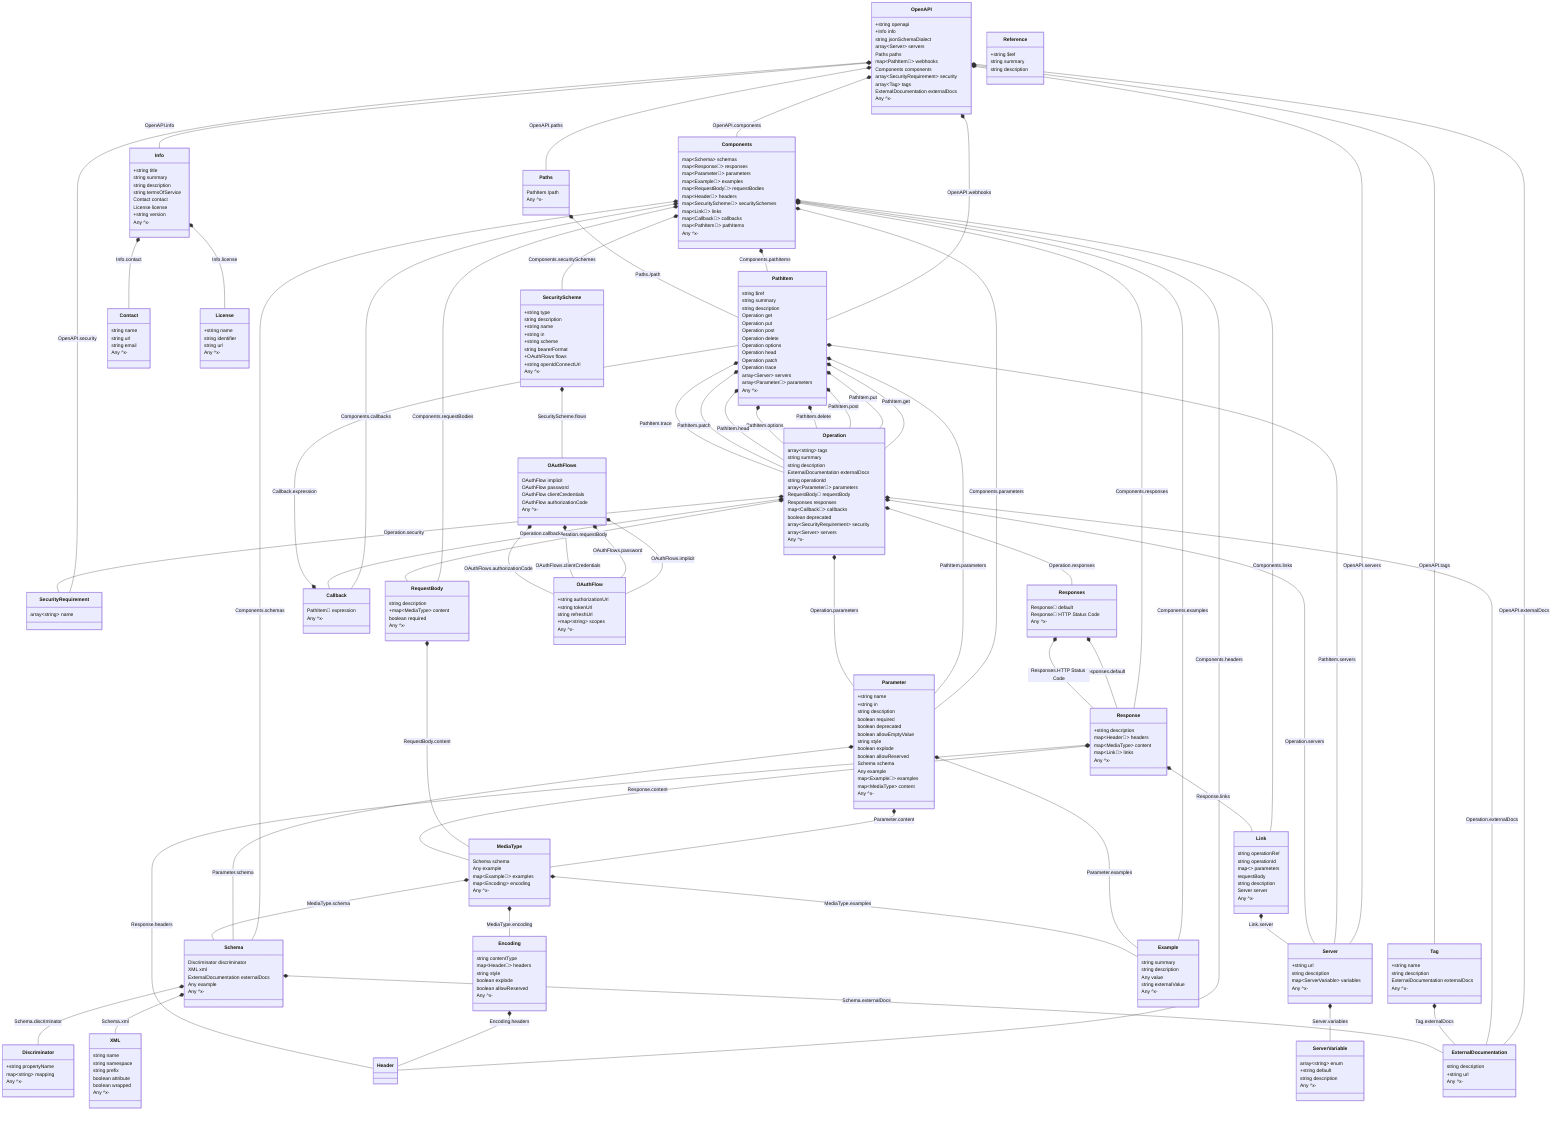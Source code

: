 classDiagram
  class OpenAPI:::OpenAPI {
    +string openapi
    +Info info
    string jsonSchemaDialect
    array~Server~ servers
    Paths paths
    map~PathItem🔗~ webhooks
    Components components
    array~SecurityRequirement~ security
    array~Tag~ tags
    ExternalDocumentation externalDocs
    Any ^x-
  }
  OpenAPI *-- Info : OpenAPI.info
  OpenAPI *-- Server : OpenAPI.servers
  OpenAPI *-- Paths : OpenAPI.paths
  OpenAPI *-- PathItem : OpenAPI.webhooks
  OpenAPI *-- Components : OpenAPI.components
  OpenAPI *-- SecurityRequirement : OpenAPI.security
  OpenAPI *-- Tag : OpenAPI.tags
  OpenAPI *-- ExternalDocumentation : OpenAPI.externalDocs

  class Info:::Info {
    +string title
    string summary
    string description
    string termsOfService
    Contact contact
    License license
    +string version
    Any ^x-
  }
  Info *-- Contact : Info.contact
  Info *-- License : Info.license

  class Contact:::Contact {
    string name
    string url
    string email
    Any ^x-
  }

  class License:::License {
    +string name
    string identifier
    string url
    Any ^x-
  }

  class Server:::Server {
    +string url
    string description
    map~ServerVariable~ variables
    Any ^x-
  }
  Server *-- ServerVariable : Server.variables

  class ServerVariable:::ServerVariable {
    array~string~ enum
    +string default
    string description
    Any ^x-
  }

  class Components:::Components {
    map~Schema~ schemas
    map~Response🔗~ responses
    map~Parameter🔗~ parameters
    map~Example🔗~ examples
    map~RequestBody🔗~ requestBodies
    map~Header🔗~ headers
    map~SecurityScheme🔗~ securitySchemes
    map~Link🔗~ links
    map~Callback🔗~ callbacks
    map~PathItem🔗~ pathItems
    Any ^x-
  }
  Components *-- Schema : Components.schemas
  Components *-- Response : Components.responses
  Components *-- Parameter : Components.parameters
  Components *-- Example : Components.examples
  Components *-- RequestBody : Components.requestBodies
  Components *-- Header : Components.headers
  Components *-- SecurityScheme : Components.securitySchemes
  Components *-- Link : Components.links
  Components *-- Callback : Components.callbacks
  Components *-- PathItem : Components.pathItems

  class Paths:::Paths {
    PathItem /path
    Any ^x-
  }
  Paths *-- PathItem : Paths./path

  class PathItem:::PathItem {
    string $ref
    string summary
    string description
    Operation get
    Operation put
    Operation post
    Operation delete
    Operation options
    Operation head
    Operation patch
    Operation trace
    array~Server~ servers
    array~Parameter🔗~ parameters
    Any ^x-
  }
  PathItem *-- Operation : PathItem.get
  PathItem *-- Operation : PathItem.put
  PathItem *-- Operation : PathItem.post
  PathItem *-- Operation : PathItem.delete
  PathItem *-- Operation : PathItem.options
  PathItem *-- Operation : PathItem.head
  PathItem *-- Operation : PathItem.patch
  PathItem *-- Operation : PathItem.trace
  PathItem *-- Server : PathItem.servers
  PathItem *-- Parameter : PathItem.parameters

  class Operation:::Operation {
    array~string~ tags
    string summary
    string description
    ExternalDocumentation externalDocs
    string operationId
    array~Parameter🔗~ parameters
    RequestBody🔗 requestBody
    Responses responses
    map~Callback🔗~ callbacks
    boolean deprecated
    array~SecurityRequirement~ security
    array~Server~ servers
    Any ^x-
  }
  Operation *-- ExternalDocumentation : Operation.externalDocs
  Operation *-- Parameter : Operation.parameters
  Operation *-- RequestBody : Operation.requestBody
  Operation *-- Responses : Operation.responses
  Operation *-- Callback : Operation.callbacks
  Operation *-- SecurityRequirement : Operation.security
  Operation *-- Server : Operation.servers

  class ExternalDocumentation:::ExternalDocumentation {
    string description
    +string url
    Any ^x-
  }

  class Parameter:::Parameter {
    +string name
    +string in
    string description
    boolean required
    boolean deprecated
    boolean allowEmptyValue
    string style
    boolean explode
    boolean allowReserved
    Schema schema
    Any example
    map~Example🔗~ examples
    map~MediaType~ content
    Any ^x-
  }
  Parameter *-- Schema : Parameter.schema
  Parameter *-- Example : Parameter.examples
  Parameter *-- MediaType : Parameter.content

  class RequestBody:::RequestBody {
    string description
    +map~MediaType~ content
    boolean required
    Any ^x-
  }
  RequestBody *-- MediaType : RequestBody.content

  class MediaType:::MediaType {
    Schema schema
    Any example
    map~Example🔗~ examples
    map~Encoding~ encoding
    Any ^x-
  }
  MediaType *-- Schema : MediaType.schema
  MediaType *-- Example : MediaType.examples
  MediaType *-- Encoding : MediaType.encoding

  class Encoding:::Encoding {
    string contentType
    map~Header🔗~ headers
    string style
    boolean explode
    boolean allowReserved
    Any ^x-
  }
  Encoding *-- Header : Encoding.headers

  class Responses:::Responses {
    Response🔗 default
    Response🔗 HTTP Status Code
    Any ^x-
  }
  Responses *-- Response : Responses.default
  Responses *-- Response : Responses.HTTP Status Code

  class Response:::Response {
    +string description
    map~Header🔗~ headers
    map~MediaType~ content
    map~Link🔗~ links
    Any ^x-
  }
  Response *-- Header : Response.headers
  Response *-- MediaType : Response.content
  Response *-- Link : Response.links

  class Callback:::Callback {
    PathItem🔗 expression
    Any ^x-
  }
  Callback *-- PathItem : Callback.expression

  class Example:::Example {
    string summary
    string description
    Any value
    string externalValue
    Any ^x-
  }

  class Link:::Link {
    string operationRef
    string operationId
    map~~ parameters
     requestBody
    string description
    Server server
    Any ^x-
  }
  Link *-- Server : Link.server

  class Header:::Header {
  }

  class Tag:::Tag {
    +string name
    string description
    ExternalDocumentation externalDocs
    Any ^x-
  }
  Tag *-- ExternalDocumentation : Tag.externalDocs

  class Reference:::Reference {
    +string $ref
    string summary
    string description
  }

  class Schema:::Schema {
    Discriminator discriminator
    XML xml
    ExternalDocumentation externalDocs
    Any example
    Any ^x-
  }
  Schema *-- Discriminator : Schema.discriminator
  Schema *-- XML : Schema.xml
  Schema *-- ExternalDocumentation : Schema.externalDocs

  class Discriminator:::Discriminator {
    +string propertyName
    map~string~ mapping
    Any ^x-
  }

  class XML:::XML {
    string name
    string namespace
    string prefix
    boolean attribute
    boolean wrapped
    Any ^x-
  }

  class SecurityScheme:::SecurityScheme {
    +string type
    string description
    +string name
    +string in
    +string scheme
    string bearerFormat
    +OAuthFlows flows
    +string openIdConnectUrl
    Any ^x-
  }
  SecurityScheme *-- OAuthFlows : SecurityScheme.flows

  class OAuthFlows:::OAuthFlows {
    OAuthFlow implicit
    OAuthFlow password
    OAuthFlow clientCredentials
    OAuthFlow authorizationCode
    Any ^x-
  }
  OAuthFlows *-- OAuthFlow : OAuthFlows.implicit
  OAuthFlows *-- OAuthFlow : OAuthFlows.password
  OAuthFlows *-- OAuthFlow : OAuthFlows.clientCredentials
  OAuthFlows *-- OAuthFlow : OAuthFlows.authorizationCode

  class OAuthFlow:::OAuthFlow {
    +string authorizationUrl
    +string tokenUrl
    string refreshUrl
    +map~string~ scopes
    Any ^x-
  }

  class SecurityRequirement:::SecurityRequirement {
    array~string~ name
  }